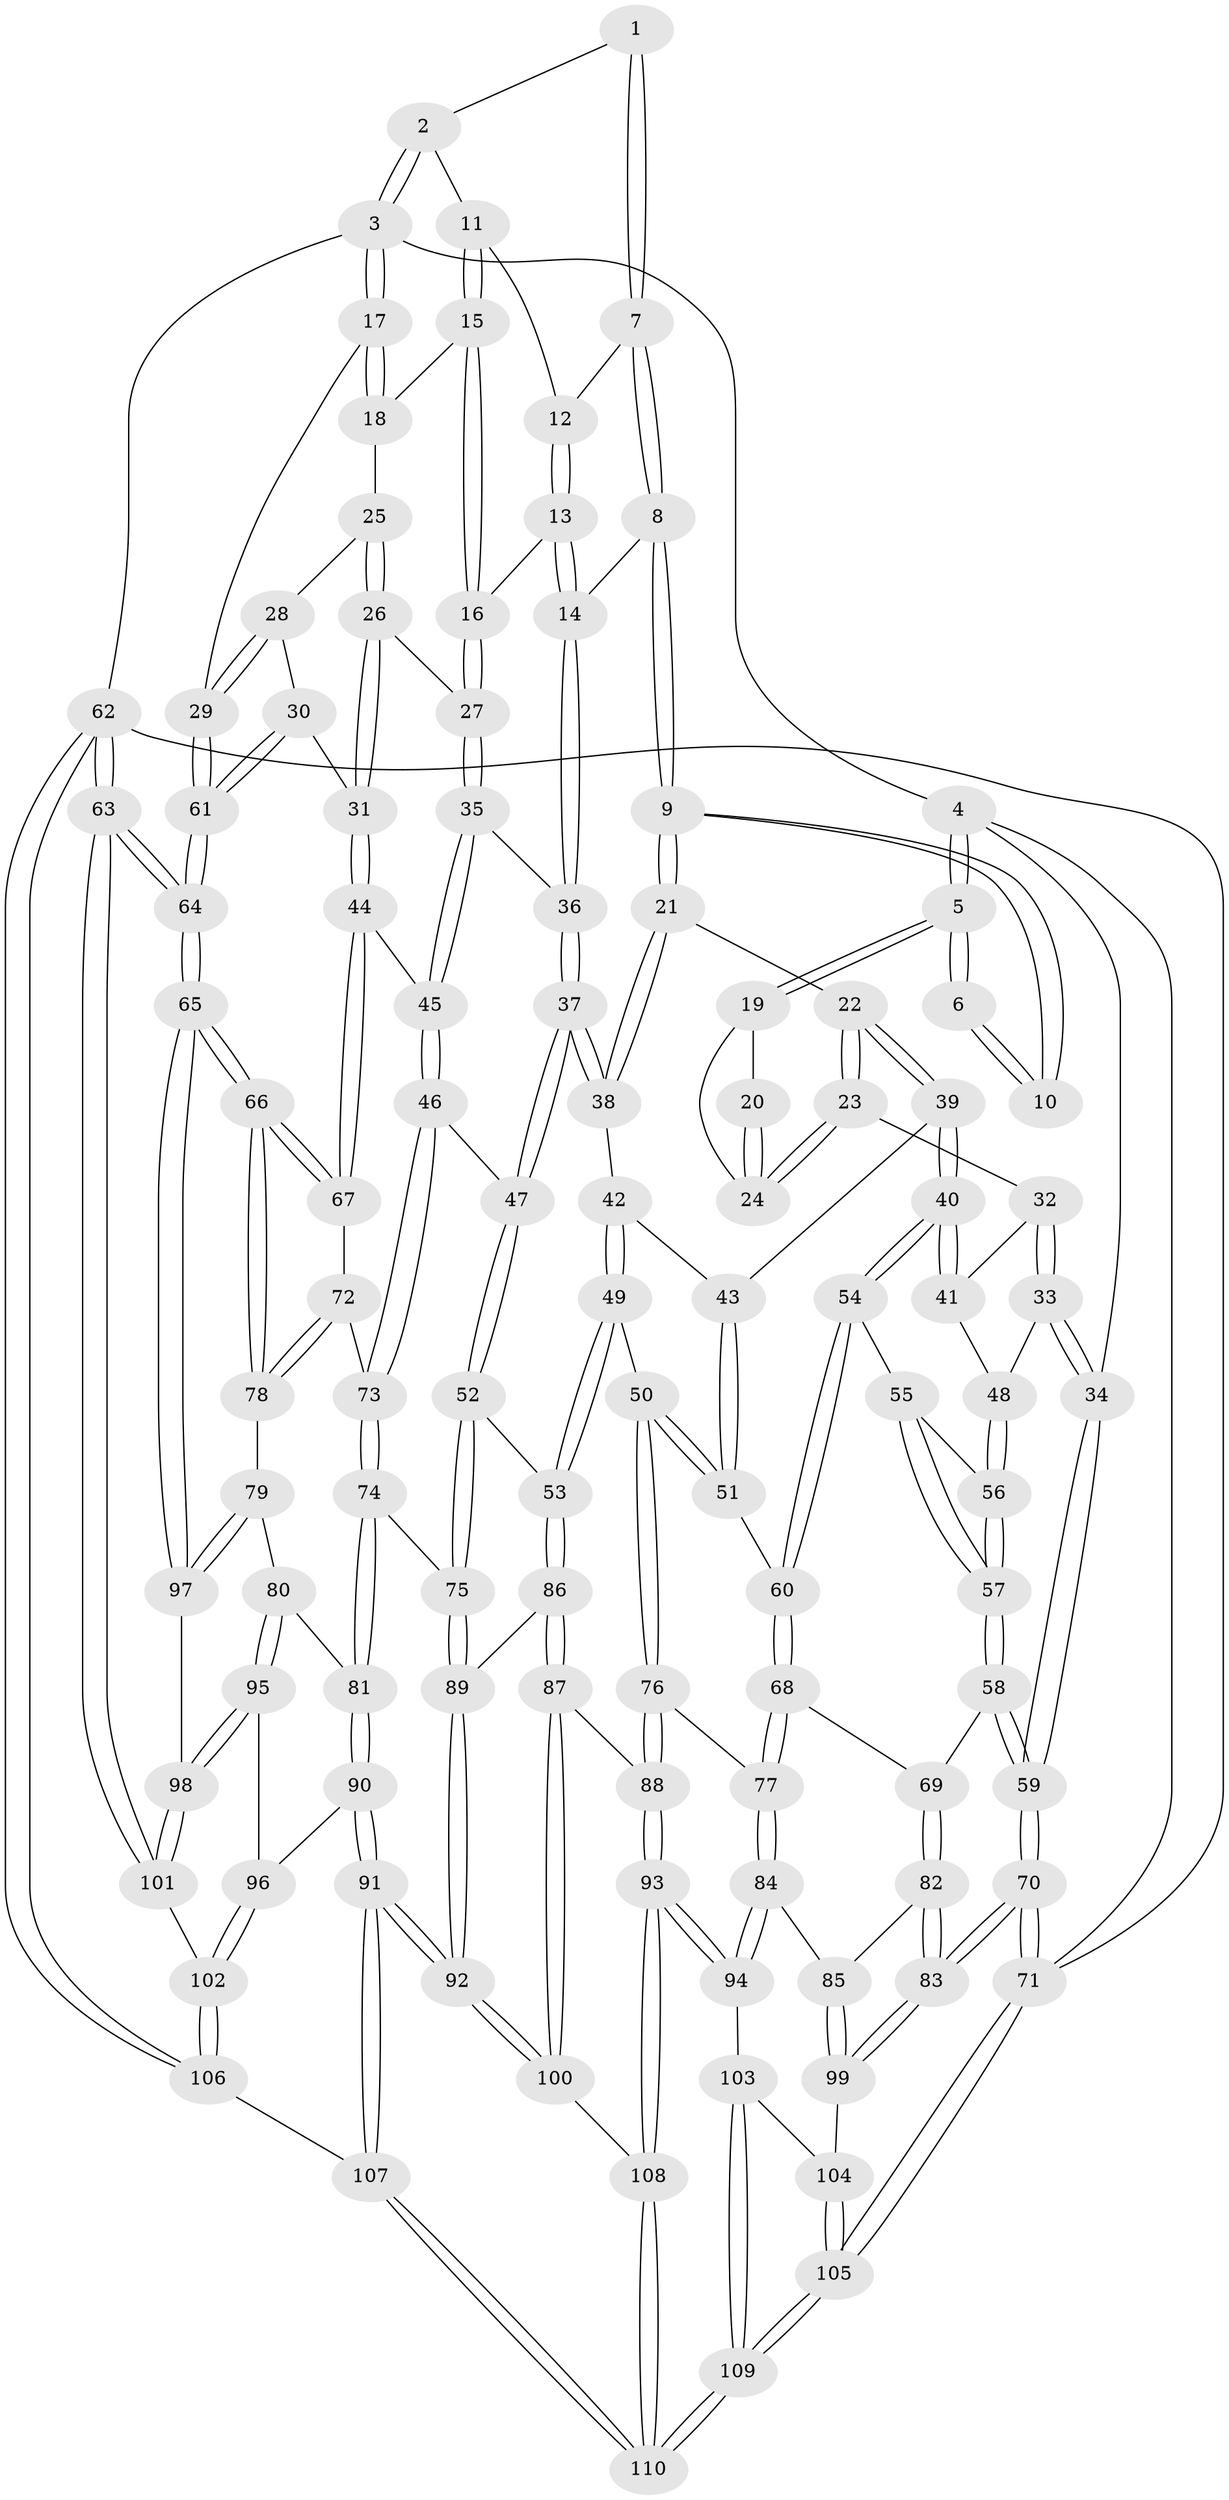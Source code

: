 // coarse degree distribution, {3: 0.09090909090909091, 4: 0.36363636363636365, 6: 0.11688311688311688, 5: 0.4025974025974026, 1: 0.012987012987012988, 7: 0.012987012987012988}
// Generated by graph-tools (version 1.1) at 2025/24/03/03/25 07:24:36]
// undirected, 110 vertices, 272 edges
graph export_dot {
graph [start="1"]
  node [color=gray90,style=filled];
  1 [pos="+0.6240578590510755+0"];
  2 [pos="+0.9810802875648063+0"];
  3 [pos="+1+0"];
  4 [pos="+0+0"];
  5 [pos="+0+0"];
  6 [pos="+0.4284514091877204+0"];
  7 [pos="+0.6236452268228106+0"];
  8 [pos="+0.4431267887217961+0.19105216316297952"];
  9 [pos="+0.40787645088585556+0.20626313999320764"];
  10 [pos="+0.3139484442591708+0.1282123090979121"];
  11 [pos="+0.8677948101383072+0.13901473141929802"];
  12 [pos="+0.6726508271836742+0.0036368540746526093"];
  13 [pos="+0.6929430900581838+0.18175203768724735"];
  14 [pos="+0.5970154256488709+0.24740032585495958"];
  15 [pos="+0.8702548110297899+0.15608201648775477"];
  16 [pos="+0.7595035903459716+0.21704999433195035"];
  17 [pos="+1+0"];
  18 [pos="+0.9122919039486439+0.1791642067217668"];
  19 [pos="+0+0"];
  20 [pos="+0.30526497635508887+0.12625352136195683"];
  21 [pos="+0.39096042497340466+0.2558681421902682"];
  22 [pos="+0.3318482351504849+0.31080005016082524"];
  23 [pos="+0.15412321962001857+0.2497764081623474"];
  24 [pos="+0.16389784467095758+0.2033363338119026"];
  25 [pos="+0.91760623644323+0.1985224708000616"];
  26 [pos="+0.853075470186155+0.34537746218837606"];
  27 [pos="+0.7816049197493714+0.2936843242247943"];
  28 [pos="+0.9476128469533635+0.23097137185026897"];
  29 [pos="+1+0.23308299434997684"];
  30 [pos="+1+0.40646015953305603"];
  31 [pos="+0.9087903774021456+0.43176443220192595"];
  32 [pos="+0.12816139840095697+0.2772846212988442"];
  33 [pos="+0+0.33885650343742996"];
  34 [pos="+0+0.3168109244240757"];
  35 [pos="+0.6802052414716587+0.37470386339360234"];
  36 [pos="+0.6105744777753821+0.33037091995652046"];
  37 [pos="+0.514194677456417+0.4211825123813502"];
  38 [pos="+0.5035740303733+0.4192073030655204"];
  39 [pos="+0.2834809826925692+0.42970360283485237"];
  40 [pos="+0.278897924563432+0.4352123997973405"];
  41 [pos="+0.22401706575178942+0.4177007606578607"];
  42 [pos="+0.49497369671962865+0.4250945785417426"];
  43 [pos="+0.45037529442516994+0.4434179655294937"];
  44 [pos="+0.8998597448658755+0.4435135733082599"];
  45 [pos="+0.7217667188425918+0.5286777574093143"];
  46 [pos="+0.7165880098242569+0.536211472200652"];
  47 [pos="+0.5753996691911972+0.5029169511318807"];
  48 [pos="+0.08816225318436303+0.44423180484940894"];
  49 [pos="+0.4280329959004943+0.6292722005819568"];
  50 [pos="+0.4042439196291872+0.6266503898562442"];
  51 [pos="+0.37256944509439693+0.5885630247461282"];
  52 [pos="+0.46113871609824597+0.6295778493384091"];
  53 [pos="+0.4441966275452771+0.6335692194124461"];
  54 [pos="+0.28172684064710274+0.493560095257973"];
  55 [pos="+0.27065118190838944+0.4971048116421159"];
  56 [pos="+0.0977976710227477+0.496520495541413"];
  57 [pos="+0.10241297343299405+0.5636258245816497"];
  58 [pos="+0.08622054612798452+0.6089566931188996"];
  59 [pos="+0+0.6468519472760371"];
  60 [pos="+0.29848115933707287+0.5340386873374525"];
  61 [pos="+1+0.4035526073887341"];
  62 [pos="+1+1"];
  63 [pos="+1+0.8662711148975161"];
  64 [pos="+1+0.7910963803122651"];
  65 [pos="+1+0.7697211541963853"];
  66 [pos="+1+0.7339419926494304"];
  67 [pos="+0.9374218826097053+0.6075533433699688"];
  68 [pos="+0.19238716439278675+0.6492445377426377"];
  69 [pos="+0.10480479176801966+0.6245260975945066"];
  70 [pos="+0+0.8007713775987448"];
  71 [pos="+0+1"];
  72 [pos="+0.8430134735205084+0.6555657322343724"];
  73 [pos="+0.7168635270456121+0.5681877811172783"];
  74 [pos="+0.6796850798463181+0.6473372532781176"];
  75 [pos="+0.6143032181698947+0.6758826097579206"];
  76 [pos="+0.3724818381711833+0.6696332352733467"];
  77 [pos="+0.21604517733420436+0.6947686891347991"];
  78 [pos="+0.8498559504050683+0.699519831197981"];
  79 [pos="+0.8409278928079816+0.7240689935889927"];
  80 [pos="+0.7701978466927133+0.7368263852159684"];
  81 [pos="+0.6998319669341697+0.690860003327036"];
  82 [pos="+0.10331313269367448+0.7027761187898703"];
  83 [pos="+0+0.8124462807281311"];
  84 [pos="+0.2132210234426457+0.8047385206946127"];
  85 [pos="+0.12257015314675089+0.7783346235322456"];
  86 [pos="+0.473151374339976+0.7249117563886864"];
  87 [pos="+0.42720285965624566+0.8601474039875755"];
  88 [pos="+0.37151110853883706+0.6732512179185691"];
  89 [pos="+0.5723777316343156+0.7879000275496456"];
  90 [pos="+0.6856253899164687+0.8534272598953412"];
  91 [pos="+0.5963260961199864+0.9547907880502852"];
  92 [pos="+0.5925758719438093+0.950371297020404"];
  93 [pos="+0.2603099979070248+0.8708672701984538"];
  94 [pos="+0.257182038574839+0.8694721955320536"];
  95 [pos="+0.7739127451041239+0.8202431276204423"];
  96 [pos="+0.7678907244814899+0.8236816518839607"];
  97 [pos="+0.87045021376328+0.8104873402755391"];
  98 [pos="+0.8590200804724948+0.8228170528218514"];
  99 [pos="+0+0.8204213290789949"];
  100 [pos="+0.42659468584714366+0.8665608532335125"];
  101 [pos="+0.8581983433302722+0.9186012381687275"];
  102 [pos="+0.8282043841136435+0.9707923479746895"];
  103 [pos="+0.14928504552615018+0.9116918370976311"];
  104 [pos="+0.0905816946180258+0.8928590142912459"];
  105 [pos="+0+1"];
  106 [pos="+0.7120397062902658+1"];
  107 [pos="+0.6560235589269439+1"];
  108 [pos="+0.2744012510183331+0.8842061254739061"];
  109 [pos="+0+1"];
  110 [pos="+0.30633139308586865+1"];
  1 -- 2;
  1 -- 7;
  1 -- 7;
  2 -- 3;
  2 -- 3;
  2 -- 11;
  3 -- 4;
  3 -- 17;
  3 -- 17;
  3 -- 62;
  4 -- 5;
  4 -- 5;
  4 -- 34;
  4 -- 71;
  5 -- 6;
  5 -- 6;
  5 -- 19;
  5 -- 19;
  6 -- 10;
  6 -- 10;
  7 -- 8;
  7 -- 8;
  7 -- 12;
  8 -- 9;
  8 -- 9;
  8 -- 14;
  9 -- 10;
  9 -- 10;
  9 -- 21;
  9 -- 21;
  11 -- 12;
  11 -- 15;
  11 -- 15;
  12 -- 13;
  12 -- 13;
  13 -- 14;
  13 -- 14;
  13 -- 16;
  14 -- 36;
  14 -- 36;
  15 -- 16;
  15 -- 16;
  15 -- 18;
  16 -- 27;
  16 -- 27;
  17 -- 18;
  17 -- 18;
  17 -- 29;
  18 -- 25;
  19 -- 20;
  19 -- 24;
  20 -- 24;
  20 -- 24;
  21 -- 22;
  21 -- 38;
  21 -- 38;
  22 -- 23;
  22 -- 23;
  22 -- 39;
  22 -- 39;
  23 -- 24;
  23 -- 24;
  23 -- 32;
  25 -- 26;
  25 -- 26;
  25 -- 28;
  26 -- 27;
  26 -- 31;
  26 -- 31;
  27 -- 35;
  27 -- 35;
  28 -- 29;
  28 -- 29;
  28 -- 30;
  29 -- 61;
  29 -- 61;
  30 -- 31;
  30 -- 61;
  30 -- 61;
  31 -- 44;
  31 -- 44;
  32 -- 33;
  32 -- 33;
  32 -- 41;
  33 -- 34;
  33 -- 34;
  33 -- 48;
  34 -- 59;
  34 -- 59;
  35 -- 36;
  35 -- 45;
  35 -- 45;
  36 -- 37;
  36 -- 37;
  37 -- 38;
  37 -- 38;
  37 -- 47;
  37 -- 47;
  38 -- 42;
  39 -- 40;
  39 -- 40;
  39 -- 43;
  40 -- 41;
  40 -- 41;
  40 -- 54;
  40 -- 54;
  41 -- 48;
  42 -- 43;
  42 -- 49;
  42 -- 49;
  43 -- 51;
  43 -- 51;
  44 -- 45;
  44 -- 67;
  44 -- 67;
  45 -- 46;
  45 -- 46;
  46 -- 47;
  46 -- 73;
  46 -- 73;
  47 -- 52;
  47 -- 52;
  48 -- 56;
  48 -- 56;
  49 -- 50;
  49 -- 53;
  49 -- 53;
  50 -- 51;
  50 -- 51;
  50 -- 76;
  50 -- 76;
  51 -- 60;
  52 -- 53;
  52 -- 75;
  52 -- 75;
  53 -- 86;
  53 -- 86;
  54 -- 55;
  54 -- 60;
  54 -- 60;
  55 -- 56;
  55 -- 57;
  55 -- 57;
  56 -- 57;
  56 -- 57;
  57 -- 58;
  57 -- 58;
  58 -- 59;
  58 -- 59;
  58 -- 69;
  59 -- 70;
  59 -- 70;
  60 -- 68;
  60 -- 68;
  61 -- 64;
  61 -- 64;
  62 -- 63;
  62 -- 63;
  62 -- 106;
  62 -- 106;
  62 -- 71;
  63 -- 64;
  63 -- 64;
  63 -- 101;
  63 -- 101;
  64 -- 65;
  64 -- 65;
  65 -- 66;
  65 -- 66;
  65 -- 97;
  65 -- 97;
  66 -- 67;
  66 -- 67;
  66 -- 78;
  66 -- 78;
  67 -- 72;
  68 -- 69;
  68 -- 77;
  68 -- 77;
  69 -- 82;
  69 -- 82;
  70 -- 71;
  70 -- 71;
  70 -- 83;
  70 -- 83;
  71 -- 105;
  71 -- 105;
  72 -- 73;
  72 -- 78;
  72 -- 78;
  73 -- 74;
  73 -- 74;
  74 -- 75;
  74 -- 81;
  74 -- 81;
  75 -- 89;
  75 -- 89;
  76 -- 77;
  76 -- 88;
  76 -- 88;
  77 -- 84;
  77 -- 84;
  78 -- 79;
  79 -- 80;
  79 -- 97;
  79 -- 97;
  80 -- 81;
  80 -- 95;
  80 -- 95;
  81 -- 90;
  81 -- 90;
  82 -- 83;
  82 -- 83;
  82 -- 85;
  83 -- 99;
  83 -- 99;
  84 -- 85;
  84 -- 94;
  84 -- 94;
  85 -- 99;
  85 -- 99;
  86 -- 87;
  86 -- 87;
  86 -- 89;
  87 -- 88;
  87 -- 100;
  87 -- 100;
  88 -- 93;
  88 -- 93;
  89 -- 92;
  89 -- 92;
  90 -- 91;
  90 -- 91;
  90 -- 96;
  91 -- 92;
  91 -- 92;
  91 -- 107;
  91 -- 107;
  92 -- 100;
  92 -- 100;
  93 -- 94;
  93 -- 94;
  93 -- 108;
  93 -- 108;
  94 -- 103;
  95 -- 96;
  95 -- 98;
  95 -- 98;
  96 -- 102;
  96 -- 102;
  97 -- 98;
  98 -- 101;
  98 -- 101;
  99 -- 104;
  100 -- 108;
  101 -- 102;
  102 -- 106;
  102 -- 106;
  103 -- 104;
  103 -- 109;
  103 -- 109;
  104 -- 105;
  104 -- 105;
  105 -- 109;
  105 -- 109;
  106 -- 107;
  107 -- 110;
  107 -- 110;
  108 -- 110;
  108 -- 110;
  109 -- 110;
  109 -- 110;
}
